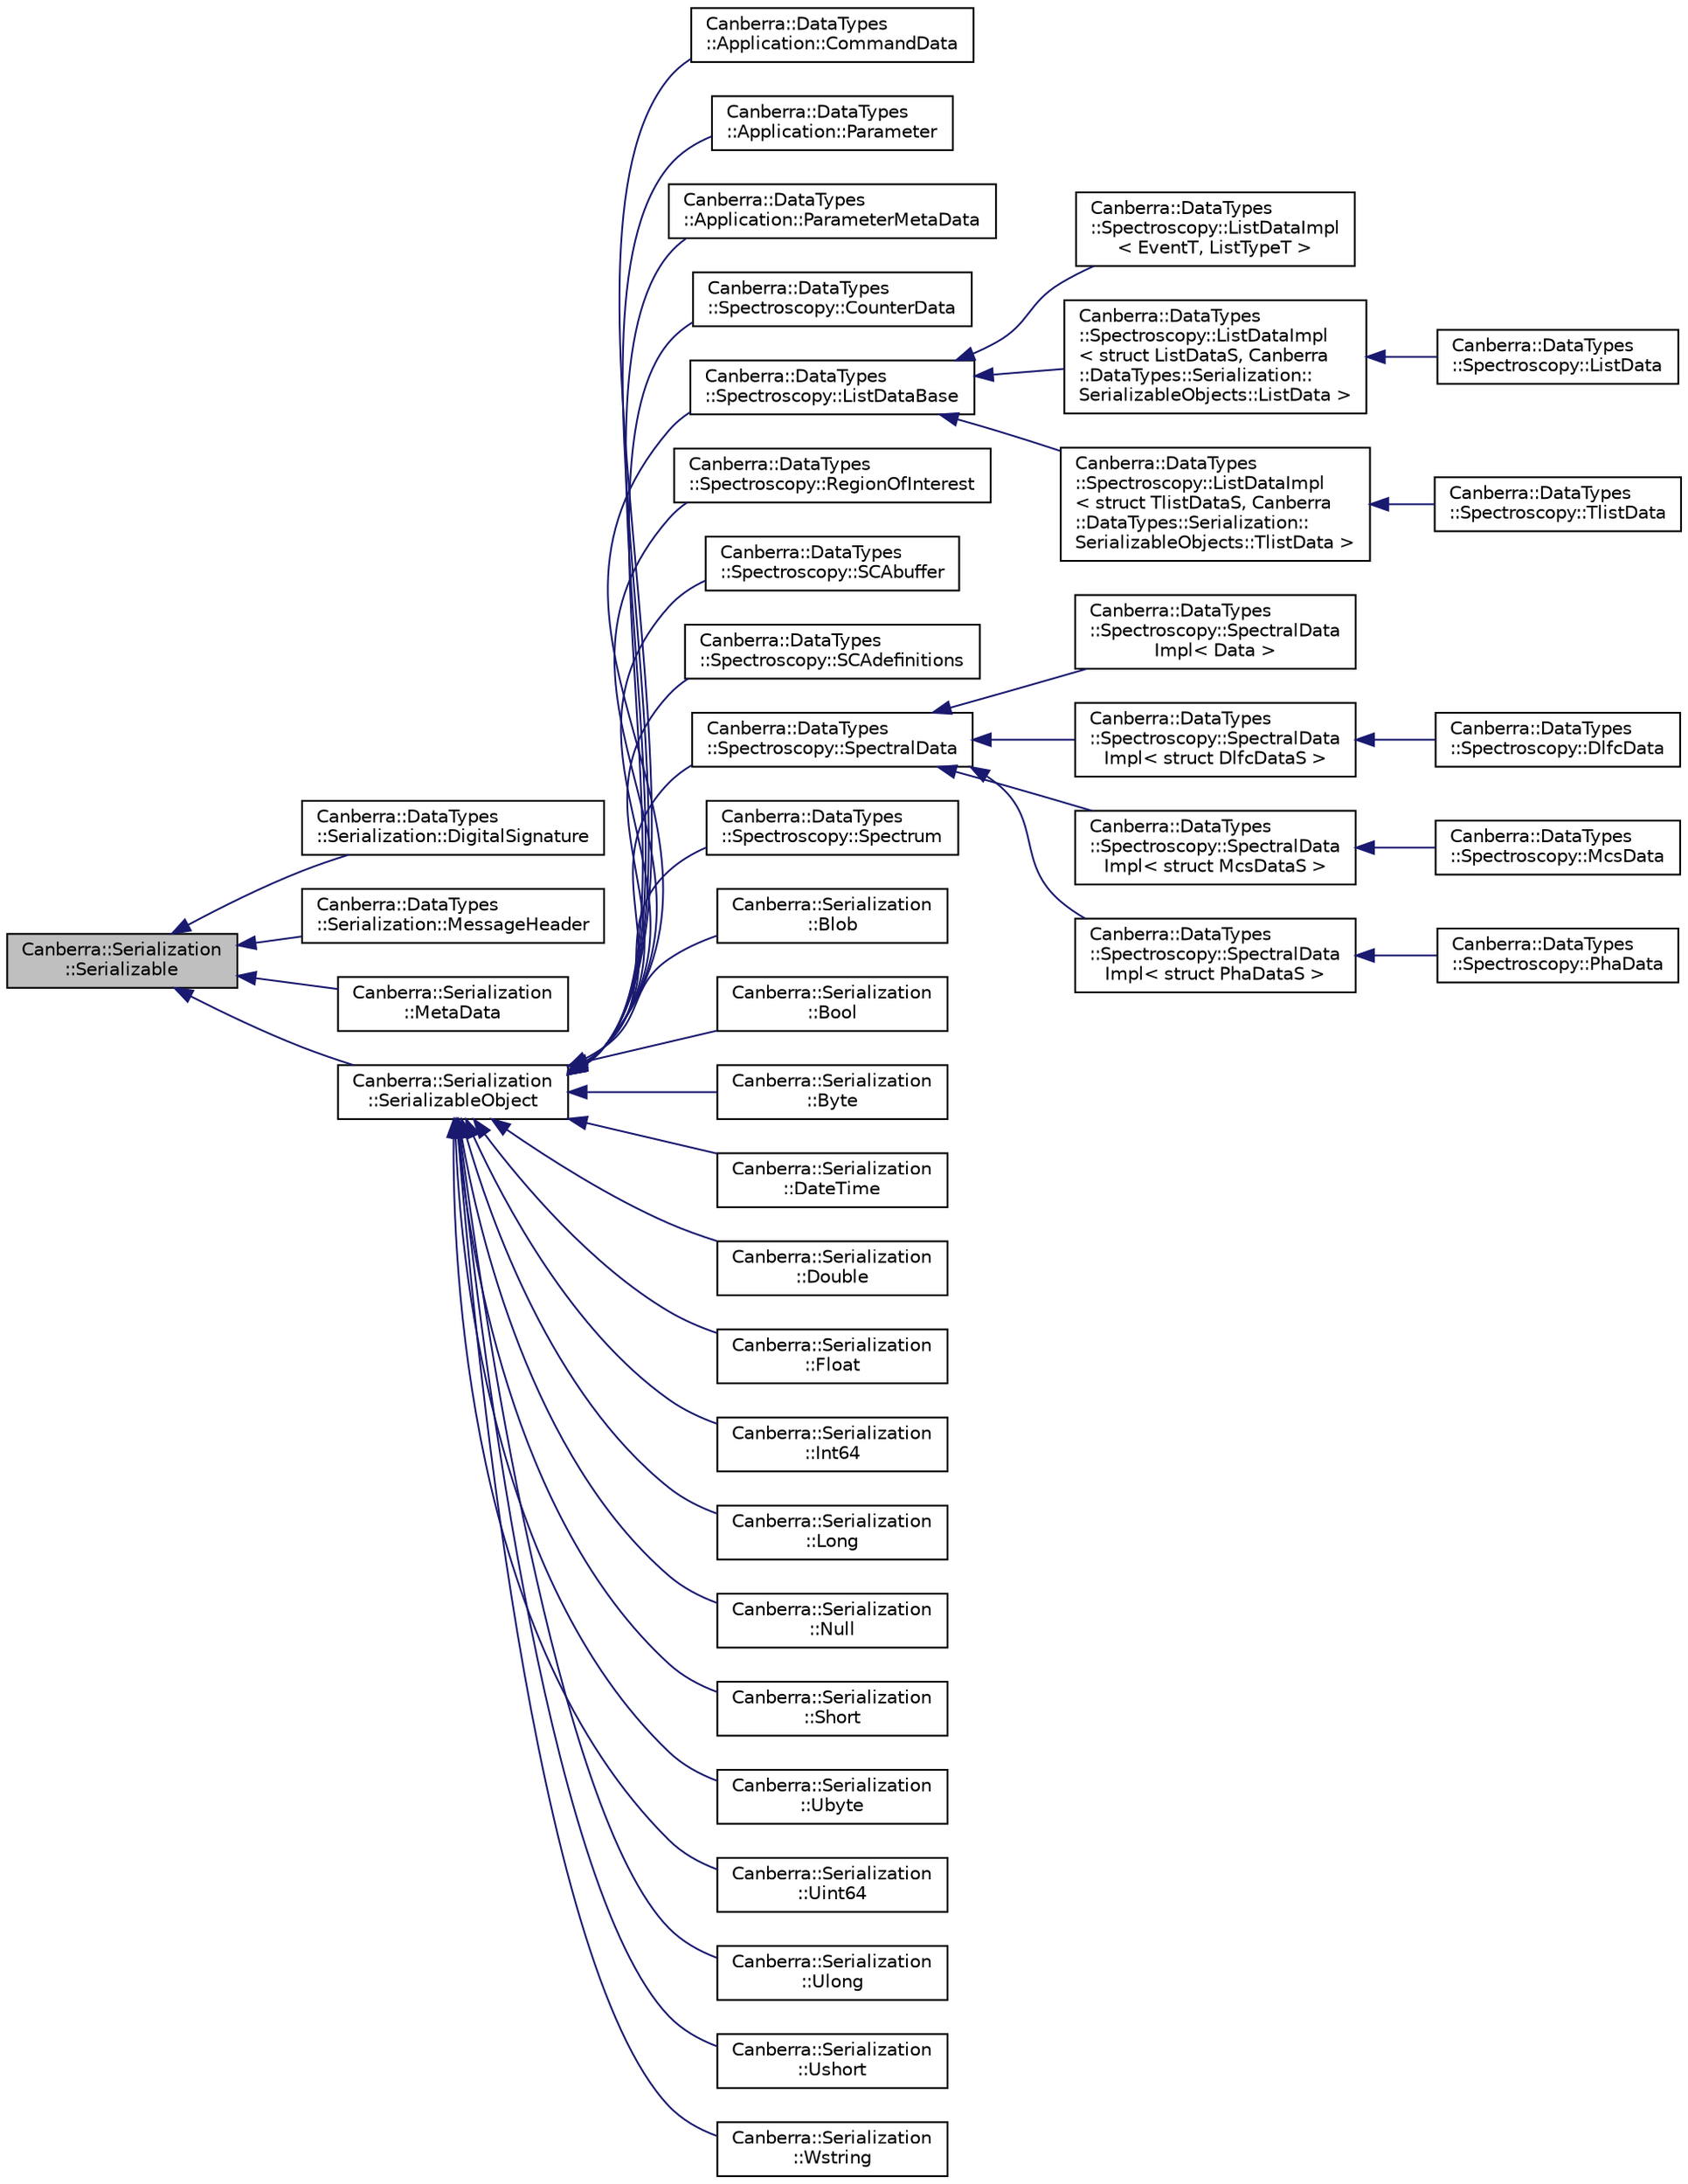 digraph "Canberra::Serialization::Serializable"
{
  edge [fontname="Helvetica",fontsize="10",labelfontname="Helvetica",labelfontsize="10"];
  node [fontname="Helvetica",fontsize="10",shape=record];
  rankdir="LR";
  Node0 [label="Canberra::Serialization\l::Serializable",height=0.2,width=0.4,color="black", fillcolor="grey75", style="filled", fontcolor="black"];
  Node0 -> Node1 [dir="back",color="midnightblue",fontsize="10",style="solid",fontname="Helvetica"];
  Node1 [label="Canberra::DataTypes\l::Serialization::DigitalSignature",height=0.2,width=0.4,color="black", fillcolor="white", style="filled",URL="$da/d3c/class_canberra_1_1_data_types_1_1_serialization_1_1_digital_signature.html"];
  Node0 -> Node2 [dir="back",color="midnightblue",fontsize="10",style="solid",fontname="Helvetica"];
  Node2 [label="Canberra::DataTypes\l::Serialization::MessageHeader",height=0.2,width=0.4,color="black", fillcolor="white", style="filled",URL="$df/d57/class_canberra_1_1_data_types_1_1_serialization_1_1_message_header.html"];
  Node0 -> Node3 [dir="back",color="midnightblue",fontsize="10",style="solid",fontname="Helvetica"];
  Node3 [label="Canberra::Serialization\l::MetaData",height=0.2,width=0.4,color="black", fillcolor="white", style="filled",URL="$d5/d32/class_canberra_1_1_serialization_1_1_meta_data.html"];
  Node0 -> Node4 [dir="back",color="midnightblue",fontsize="10",style="solid",fontname="Helvetica"];
  Node4 [label="Canberra::Serialization\l::SerializableObject",height=0.2,width=0.4,color="black", fillcolor="white", style="filled",URL="$d6/d98/class_canberra_1_1_serialization_1_1_serializable_object.html"];
  Node4 -> Node5 [dir="back",color="midnightblue",fontsize="10",style="solid",fontname="Helvetica"];
  Node5 [label="Canberra::DataTypes\l::Application::CommandData",height=0.2,width=0.4,color="black", fillcolor="white", style="filled",URL="$d2/d2c/class_canberra_1_1_data_types_1_1_application_1_1_command_data.html"];
  Node4 -> Node6 [dir="back",color="midnightblue",fontsize="10",style="solid",fontname="Helvetica"];
  Node6 [label="Canberra::DataTypes\l::Application::Parameter",height=0.2,width=0.4,color="black", fillcolor="white", style="filled",URL="$da/d2e/class_canberra_1_1_data_types_1_1_application_1_1_parameter.html"];
  Node4 -> Node7 [dir="back",color="midnightblue",fontsize="10",style="solid",fontname="Helvetica"];
  Node7 [label="Canberra::DataTypes\l::Application::ParameterMetaData",height=0.2,width=0.4,color="black", fillcolor="white", style="filled",URL="$dd/d65/class_canberra_1_1_data_types_1_1_application_1_1_parameter_meta_data.html"];
  Node4 -> Node8 [dir="back",color="midnightblue",fontsize="10",style="solid",fontname="Helvetica"];
  Node8 [label="Canberra::DataTypes\l::Spectroscopy::CounterData",height=0.2,width=0.4,color="black", fillcolor="white", style="filled",URL="$da/d3f/class_canberra_1_1_data_types_1_1_spectroscopy_1_1_counter_data.html"];
  Node4 -> Node9 [dir="back",color="midnightblue",fontsize="10",style="solid",fontname="Helvetica"];
  Node9 [label="Canberra::DataTypes\l::Spectroscopy::ListDataBase",height=0.2,width=0.4,color="black", fillcolor="white", style="filled",URL="$d9/d2a/class_canberra_1_1_data_types_1_1_spectroscopy_1_1_list_data_base.html"];
  Node9 -> Node10 [dir="back",color="midnightblue",fontsize="10",style="solid",fontname="Helvetica"];
  Node10 [label="Canberra::DataTypes\l::Spectroscopy::ListDataImpl\l\< EventT, ListTypeT \>",height=0.2,width=0.4,color="black", fillcolor="white", style="filled",URL="$dc/d36/class_canberra_1_1_data_types_1_1_spectroscopy_1_1_list_data_impl.html"];
  Node9 -> Node11 [dir="back",color="midnightblue",fontsize="10",style="solid",fontname="Helvetica"];
  Node11 [label="Canberra::DataTypes\l::Spectroscopy::ListDataImpl\l\< struct ListDataS, Canberra\l::DataTypes::Serialization::\lSerializableObjects::ListData \>",height=0.2,width=0.4,color="black", fillcolor="white", style="filled",URL="$dc/d36/class_canberra_1_1_data_types_1_1_spectroscopy_1_1_list_data_impl.html"];
  Node11 -> Node12 [dir="back",color="midnightblue",fontsize="10",style="solid",fontname="Helvetica"];
  Node12 [label="Canberra::DataTypes\l::Spectroscopy::ListData",height=0.2,width=0.4,color="black", fillcolor="white", style="filled",URL="$d1/d85/class_canberra_1_1_data_types_1_1_spectroscopy_1_1_list_data.html"];
  Node9 -> Node13 [dir="back",color="midnightblue",fontsize="10",style="solid",fontname="Helvetica"];
  Node13 [label="Canberra::DataTypes\l::Spectroscopy::ListDataImpl\l\< struct TlistDataS, Canberra\l::DataTypes::Serialization::\lSerializableObjects::TlistData \>",height=0.2,width=0.4,color="black", fillcolor="white", style="filled",URL="$dc/d36/class_canberra_1_1_data_types_1_1_spectroscopy_1_1_list_data_impl.html"];
  Node13 -> Node14 [dir="back",color="midnightblue",fontsize="10",style="solid",fontname="Helvetica"];
  Node14 [label="Canberra::DataTypes\l::Spectroscopy::TlistData",height=0.2,width=0.4,color="black", fillcolor="white", style="filled",URL="$dc/d97/class_canberra_1_1_data_types_1_1_spectroscopy_1_1_tlist_data.html"];
  Node4 -> Node15 [dir="back",color="midnightblue",fontsize="10",style="solid",fontname="Helvetica"];
  Node15 [label="Canberra::DataTypes\l::Spectroscopy::RegionOfInterest",height=0.2,width=0.4,color="black", fillcolor="white", style="filled",URL="$d5/d4d/class_canberra_1_1_data_types_1_1_spectroscopy_1_1_region_of_interest.html"];
  Node4 -> Node16 [dir="back",color="midnightblue",fontsize="10",style="solid",fontname="Helvetica"];
  Node16 [label="Canberra::DataTypes\l::Spectroscopy::SCAbuffer",height=0.2,width=0.4,color="black", fillcolor="white", style="filled",URL="$d1/d08/class_canberra_1_1_data_types_1_1_spectroscopy_1_1_s_c_abuffer.html"];
  Node4 -> Node17 [dir="back",color="midnightblue",fontsize="10",style="solid",fontname="Helvetica"];
  Node17 [label="Canberra::DataTypes\l::Spectroscopy::SCAdefinitions",height=0.2,width=0.4,color="black", fillcolor="white", style="filled",URL="$da/dba/class_canberra_1_1_data_types_1_1_spectroscopy_1_1_s_c_adefinitions.html",tooltip="This class encapsulates all SCA definitions. An SCA definition contains the values for the LLD and UL..."];
  Node4 -> Node18 [dir="back",color="midnightblue",fontsize="10",style="solid",fontname="Helvetica"];
  Node18 [label="Canberra::DataTypes\l::Spectroscopy::SpectralData",height=0.2,width=0.4,color="black", fillcolor="white", style="filled",URL="$d2/dbc/class_canberra_1_1_data_types_1_1_spectroscopy_1_1_spectral_data.html"];
  Node18 -> Node19 [dir="back",color="midnightblue",fontsize="10",style="solid",fontname="Helvetica"];
  Node19 [label="Canberra::DataTypes\l::Spectroscopy::SpectralData\lImpl\< Data \>",height=0.2,width=0.4,color="black", fillcolor="white", style="filled",URL="$dd/dc6/class_canberra_1_1_data_types_1_1_spectroscopy_1_1_spectral_data_impl.html"];
  Node18 -> Node20 [dir="back",color="midnightblue",fontsize="10",style="solid",fontname="Helvetica"];
  Node20 [label="Canberra::DataTypes\l::Spectroscopy::SpectralData\lImpl\< struct DlfcDataS \>",height=0.2,width=0.4,color="black", fillcolor="white", style="filled",URL="$dd/dc6/class_canberra_1_1_data_types_1_1_spectroscopy_1_1_spectral_data_impl.html"];
  Node20 -> Node21 [dir="back",color="midnightblue",fontsize="10",style="solid",fontname="Helvetica"];
  Node21 [label="Canberra::DataTypes\l::Spectroscopy::DlfcData",height=0.2,width=0.4,color="black", fillcolor="white", style="filled",URL="$df/d5b/class_canberra_1_1_data_types_1_1_spectroscopy_1_1_dlfc_data.html"];
  Node18 -> Node22 [dir="back",color="midnightblue",fontsize="10",style="solid",fontname="Helvetica"];
  Node22 [label="Canberra::DataTypes\l::Spectroscopy::SpectralData\lImpl\< struct McsDataS \>",height=0.2,width=0.4,color="black", fillcolor="white", style="filled",URL="$dd/dc6/class_canberra_1_1_data_types_1_1_spectroscopy_1_1_spectral_data_impl.html"];
  Node22 -> Node23 [dir="back",color="midnightblue",fontsize="10",style="solid",fontname="Helvetica"];
  Node23 [label="Canberra::DataTypes\l::Spectroscopy::McsData",height=0.2,width=0.4,color="black", fillcolor="white", style="filled",URL="$d1/de0/class_canberra_1_1_data_types_1_1_spectroscopy_1_1_mcs_data.html"];
  Node18 -> Node24 [dir="back",color="midnightblue",fontsize="10",style="solid",fontname="Helvetica"];
  Node24 [label="Canberra::DataTypes\l::Spectroscopy::SpectralData\lImpl\< struct PhaDataS \>",height=0.2,width=0.4,color="black", fillcolor="white", style="filled",URL="$dd/dc6/class_canberra_1_1_data_types_1_1_spectroscopy_1_1_spectral_data_impl.html"];
  Node24 -> Node25 [dir="back",color="midnightblue",fontsize="10",style="solid",fontname="Helvetica"];
  Node25 [label="Canberra::DataTypes\l::Spectroscopy::PhaData",height=0.2,width=0.4,color="black", fillcolor="white", style="filled",URL="$df/d46/class_canberra_1_1_data_types_1_1_spectroscopy_1_1_pha_data.html"];
  Node4 -> Node26 [dir="back",color="midnightblue",fontsize="10",style="solid",fontname="Helvetica"];
  Node26 [label="Canberra::DataTypes\l::Spectroscopy::Spectrum",height=0.2,width=0.4,color="black", fillcolor="white", style="filled",URL="$dd/ddf/class_canberra_1_1_data_types_1_1_spectroscopy_1_1_spectrum.html"];
  Node4 -> Node27 [dir="back",color="midnightblue",fontsize="10",style="solid",fontname="Helvetica"];
  Node27 [label="Canberra::Serialization\l::Blob",height=0.2,width=0.4,color="black", fillcolor="white", style="filled",URL="$df/de3/class_canberra_1_1_serialization_1_1_blob.html"];
  Node4 -> Node28 [dir="back",color="midnightblue",fontsize="10",style="solid",fontname="Helvetica"];
  Node28 [label="Canberra::Serialization\l::Bool",height=0.2,width=0.4,color="black", fillcolor="white", style="filled",URL="$d6/df6/class_canberra_1_1_serialization_1_1_bool.html"];
  Node4 -> Node29 [dir="back",color="midnightblue",fontsize="10",style="solid",fontname="Helvetica"];
  Node29 [label="Canberra::Serialization\l::Byte",height=0.2,width=0.4,color="black", fillcolor="white", style="filled",URL="$de/daf/class_canberra_1_1_serialization_1_1_byte.html"];
  Node4 -> Node30 [dir="back",color="midnightblue",fontsize="10",style="solid",fontname="Helvetica"];
  Node30 [label="Canberra::Serialization\l::DateTime",height=0.2,width=0.4,color="black", fillcolor="white", style="filled",URL="$df/d8b/class_canberra_1_1_serialization_1_1_date_time.html"];
  Node4 -> Node31 [dir="back",color="midnightblue",fontsize="10",style="solid",fontname="Helvetica"];
  Node31 [label="Canberra::Serialization\l::Double",height=0.2,width=0.4,color="black", fillcolor="white", style="filled",URL="$d0/df8/class_canberra_1_1_serialization_1_1_double.html"];
  Node4 -> Node32 [dir="back",color="midnightblue",fontsize="10",style="solid",fontname="Helvetica"];
  Node32 [label="Canberra::Serialization\l::Float",height=0.2,width=0.4,color="black", fillcolor="white", style="filled",URL="$d1/d5d/class_canberra_1_1_serialization_1_1_float.html"];
  Node4 -> Node33 [dir="back",color="midnightblue",fontsize="10",style="solid",fontname="Helvetica"];
  Node33 [label="Canberra::Serialization\l::Int64",height=0.2,width=0.4,color="black", fillcolor="white", style="filled",URL="$db/d74/class_canberra_1_1_serialization_1_1_int64.html"];
  Node4 -> Node34 [dir="back",color="midnightblue",fontsize="10",style="solid",fontname="Helvetica"];
  Node34 [label="Canberra::Serialization\l::Long",height=0.2,width=0.4,color="black", fillcolor="white", style="filled",URL="$da/d8a/class_canberra_1_1_serialization_1_1_long.html"];
  Node4 -> Node35 [dir="back",color="midnightblue",fontsize="10",style="solid",fontname="Helvetica"];
  Node35 [label="Canberra::Serialization\l::Null",height=0.2,width=0.4,color="black", fillcolor="white", style="filled",URL="$d4/dd7/class_canberra_1_1_serialization_1_1_null.html"];
  Node4 -> Node36 [dir="back",color="midnightblue",fontsize="10",style="solid",fontname="Helvetica"];
  Node36 [label="Canberra::Serialization\l::Short",height=0.2,width=0.4,color="black", fillcolor="white", style="filled",URL="$d2/d0a/class_canberra_1_1_serialization_1_1_short.html"];
  Node4 -> Node37 [dir="back",color="midnightblue",fontsize="10",style="solid",fontname="Helvetica"];
  Node37 [label="Canberra::Serialization\l::Ubyte",height=0.2,width=0.4,color="black", fillcolor="white", style="filled",URL="$da/da9/class_canberra_1_1_serialization_1_1_ubyte.html"];
  Node4 -> Node38 [dir="back",color="midnightblue",fontsize="10",style="solid",fontname="Helvetica"];
  Node38 [label="Canberra::Serialization\l::Uint64",height=0.2,width=0.4,color="black", fillcolor="white", style="filled",URL="$d2/dab/class_canberra_1_1_serialization_1_1_uint64.html"];
  Node4 -> Node39 [dir="back",color="midnightblue",fontsize="10",style="solid",fontname="Helvetica"];
  Node39 [label="Canberra::Serialization\l::Ulong",height=0.2,width=0.4,color="black", fillcolor="white", style="filled",URL="$dd/dff/class_canberra_1_1_serialization_1_1_ulong.html"];
  Node4 -> Node40 [dir="back",color="midnightblue",fontsize="10",style="solid",fontname="Helvetica"];
  Node40 [label="Canberra::Serialization\l::Ushort",height=0.2,width=0.4,color="black", fillcolor="white", style="filled",URL="$d5/d70/class_canberra_1_1_serialization_1_1_ushort.html"];
  Node4 -> Node41 [dir="back",color="midnightblue",fontsize="10",style="solid",fontname="Helvetica"];
  Node41 [label="Canberra::Serialization\l::Wstring",height=0.2,width=0.4,color="black", fillcolor="white", style="filled",URL="$d2/d76/class_canberra_1_1_serialization_1_1_wstring.html"];
}

